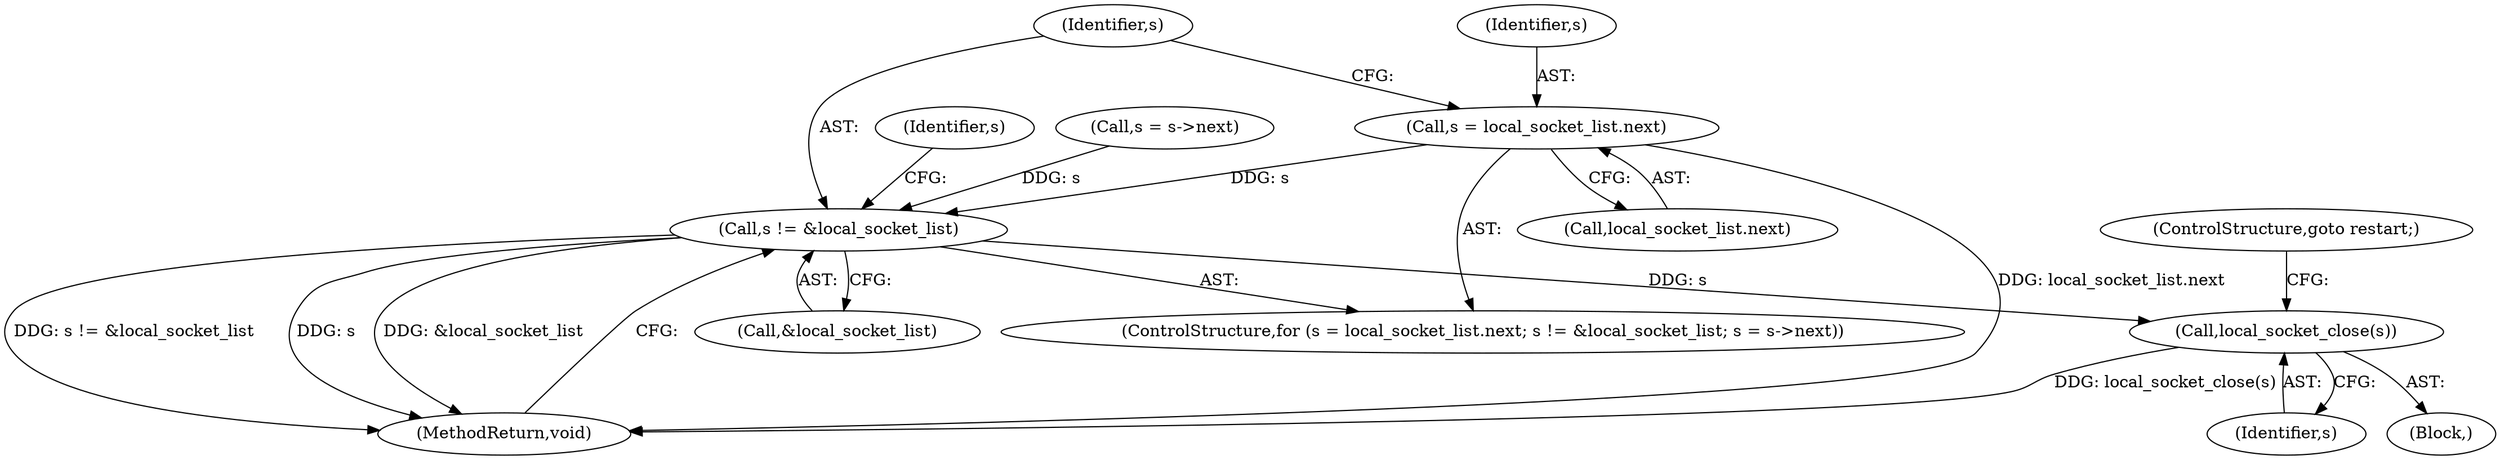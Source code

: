 digraph "0_Android_014b01706cc64dc9c2ad94a96f62e07c058d0b5d@API" {
"1000113" [label="(Call,s = local_socket_list.next)"];
"1000118" [label="(Call,s != &local_socket_list)"];
"1000147" [label="(Call,local_socket_close(s))"];
"1000118" [label="(Call,s != &local_socket_list)"];
"1000146" [label="(Block,)"];
"1000150" [label="(MethodReturn,void)"];
"1000119" [label="(Identifier,s)"];
"1000113" [label="(Call,s = local_socket_list.next)"];
"1000114" [label="(Identifier,s)"];
"1000147" [label="(Call,local_socket_close(s))"];
"1000115" [label="(Call,local_socket_list.next)"];
"1000148" [label="(Identifier,s)"];
"1000149" [label="(ControlStructure,goto restart;)"];
"1000120" [label="(Call,&local_socket_list)"];
"1000132" [label="(Identifier,s)"];
"1000122" [label="(Call,s = s->next)"];
"1000112" [label="(ControlStructure,for (s = local_socket_list.next; s != &local_socket_list; s = s->next))"];
"1000113" -> "1000112"  [label="AST: "];
"1000113" -> "1000115"  [label="CFG: "];
"1000114" -> "1000113"  [label="AST: "];
"1000115" -> "1000113"  [label="AST: "];
"1000119" -> "1000113"  [label="CFG: "];
"1000113" -> "1000150"  [label="DDG: local_socket_list.next"];
"1000113" -> "1000118"  [label="DDG: s"];
"1000118" -> "1000112"  [label="AST: "];
"1000118" -> "1000120"  [label="CFG: "];
"1000119" -> "1000118"  [label="AST: "];
"1000120" -> "1000118"  [label="AST: "];
"1000132" -> "1000118"  [label="CFG: "];
"1000150" -> "1000118"  [label="CFG: "];
"1000118" -> "1000150"  [label="DDG: s != &local_socket_list"];
"1000118" -> "1000150"  [label="DDG: s"];
"1000118" -> "1000150"  [label="DDG: &local_socket_list"];
"1000122" -> "1000118"  [label="DDG: s"];
"1000118" -> "1000147"  [label="DDG: s"];
"1000147" -> "1000146"  [label="AST: "];
"1000147" -> "1000148"  [label="CFG: "];
"1000148" -> "1000147"  [label="AST: "];
"1000149" -> "1000147"  [label="CFG: "];
"1000147" -> "1000150"  [label="DDG: local_socket_close(s)"];
}
